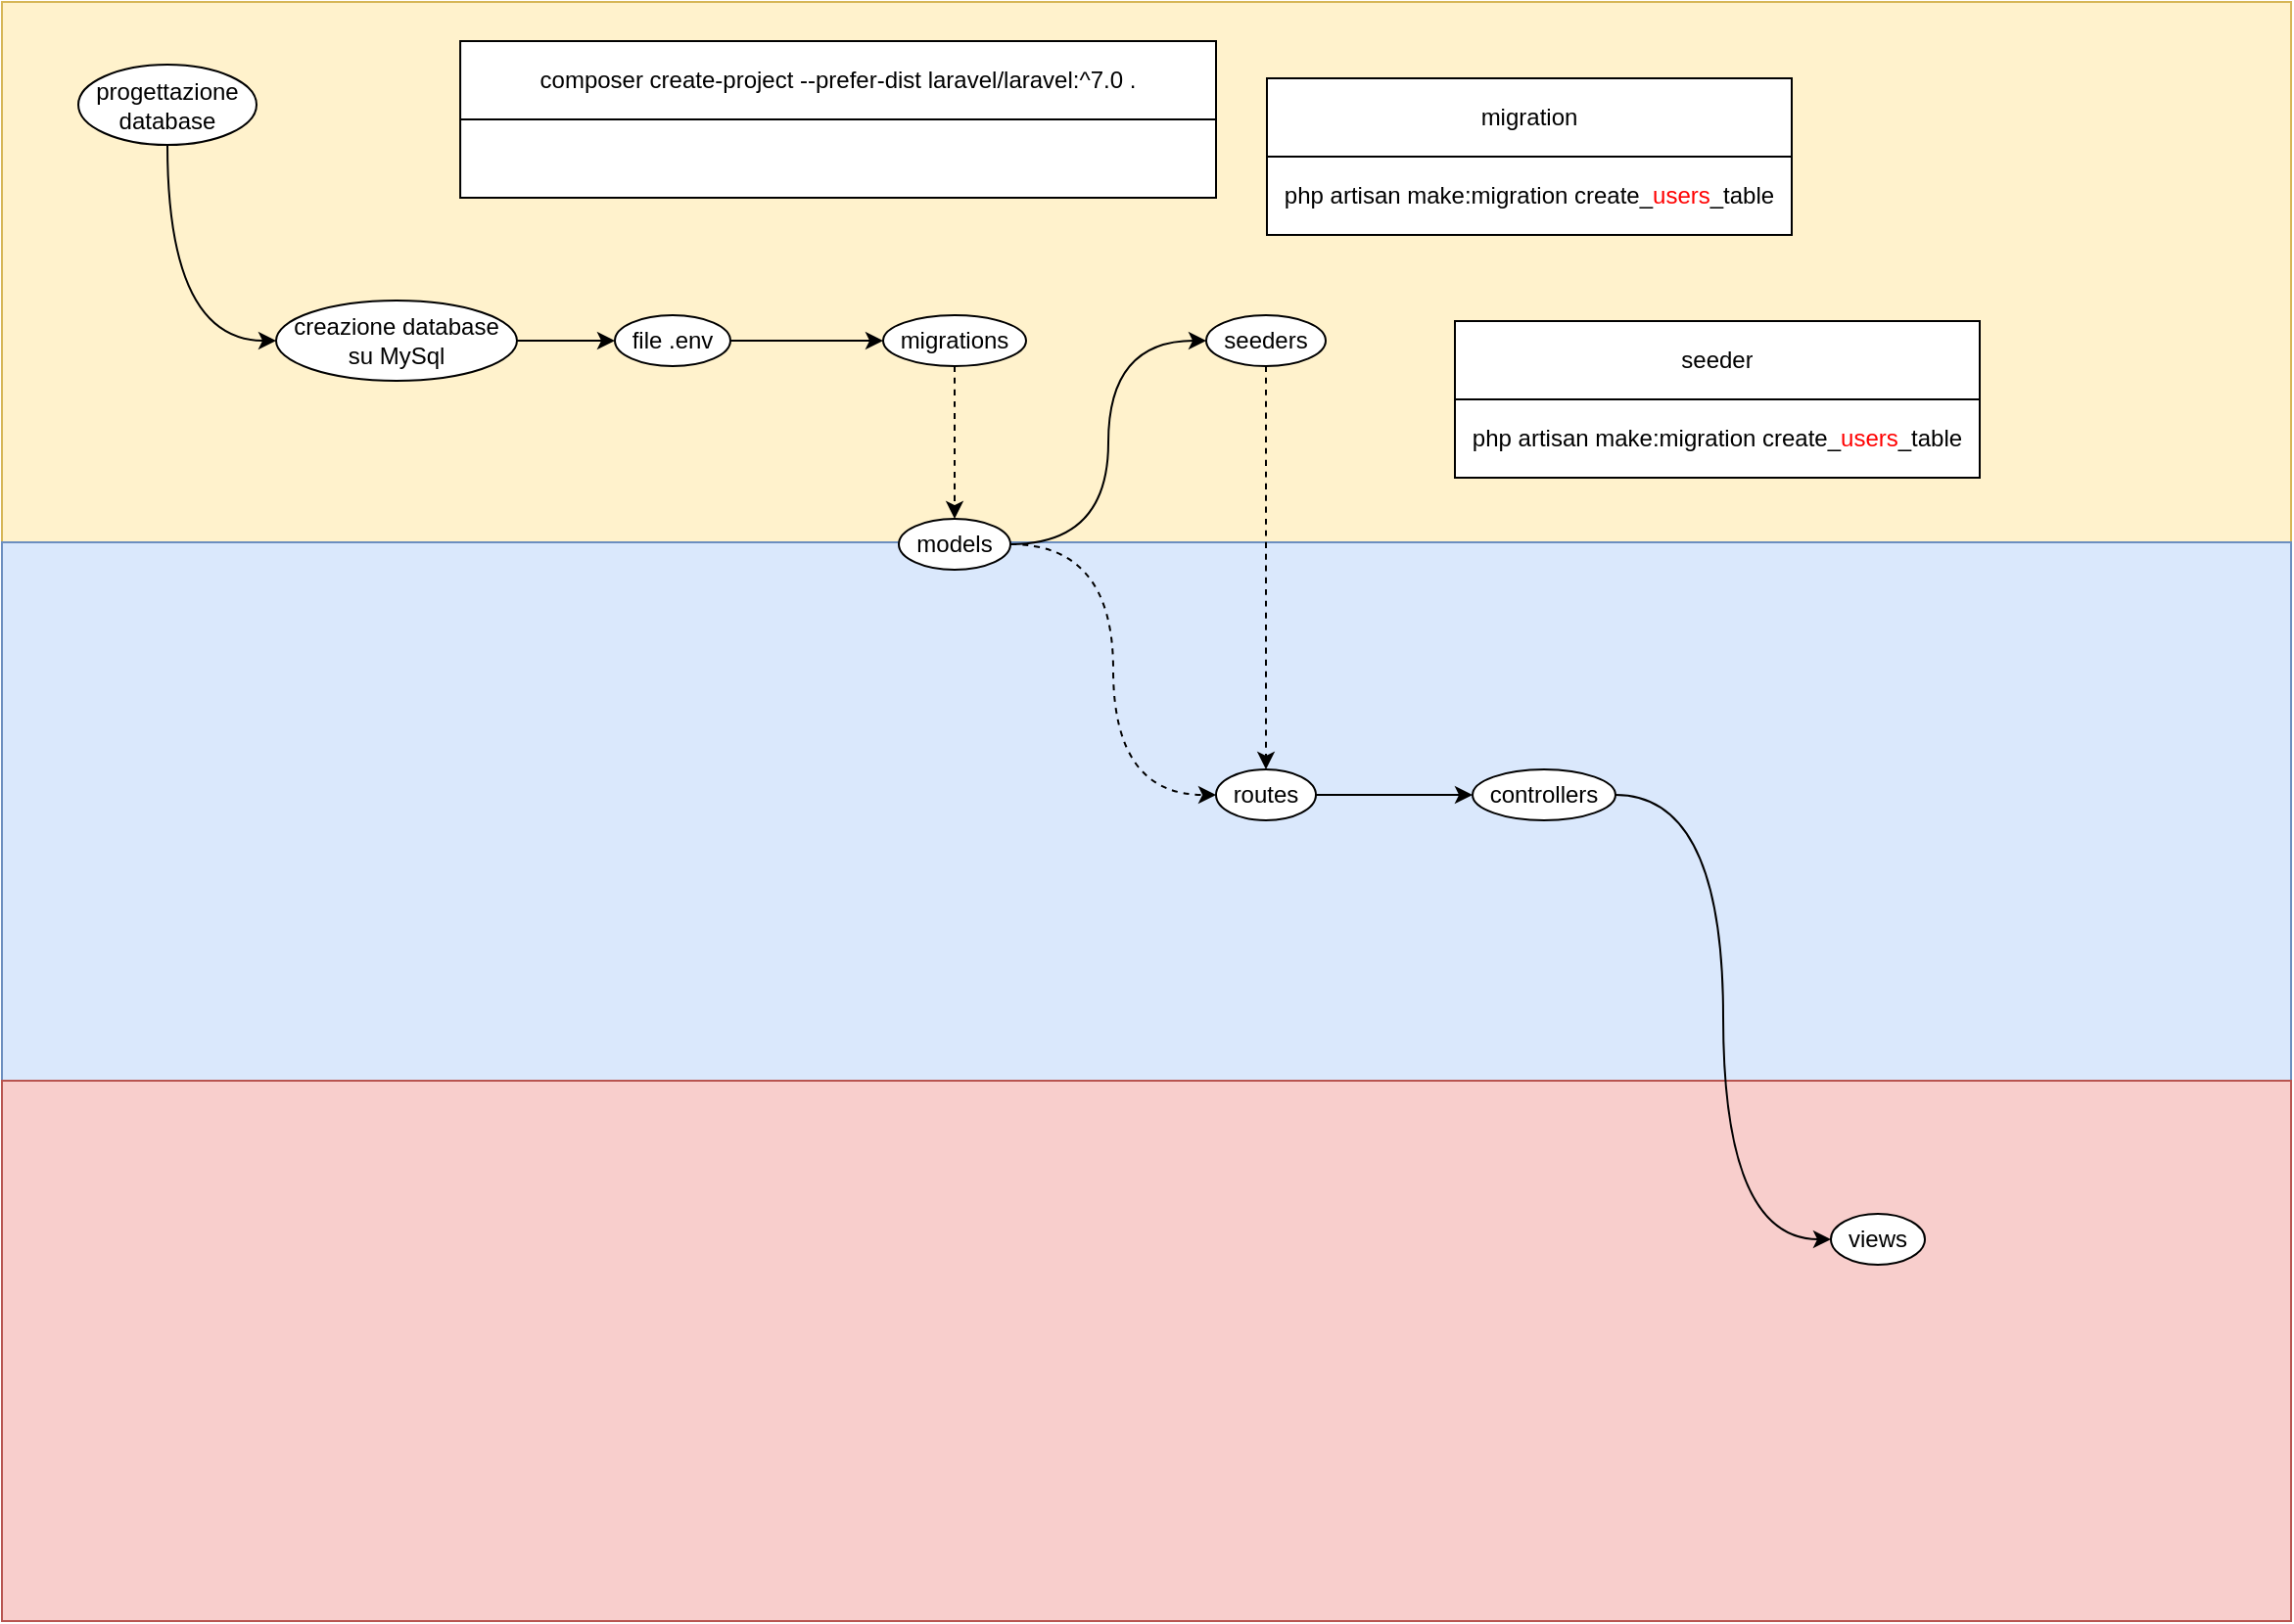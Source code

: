 <mxfile version="20.8.15" type="device" pages="2"><diagram id="ifpralBWpxjZjxv-x9wX" name="Page-1"><mxGraphModel dx="1235" dy="1046" grid="0" gridSize="10" guides="1" tooltips="1" connect="1" arrows="1" fold="1" page="0" pageScale="1" pageWidth="1169" pageHeight="827" math="0" shadow="0"><root><mxCell id="0"/><mxCell id="1" parent="0"/><mxCell id="YcGUIvn-N6IaMHy4riOb-3" value="" style="rounded=0;whiteSpace=wrap;html=1;glass=0;movable=0;resizable=0;rotatable=0;deletable=0;editable=0;connectable=0;" parent="1" vertex="1"><mxGeometry x="181" y="-289" width="1169" height="827" as="geometry"/></mxCell><mxCell id="YcGUIvn-N6IaMHy4riOb-5" value="" style="rounded=0;whiteSpace=wrap;html=1;fillColor=#fff2cc;strokeColor=#d6b656;movable=0;resizable=0;rotatable=0;deletable=0;editable=0;connectable=0;" parent="1" vertex="1"><mxGeometry x="181" y="-289" width="1169" height="276" as="geometry"/></mxCell><mxCell id="YcGUIvn-N6IaMHy4riOb-6" value="" style="rounded=0;whiteSpace=wrap;html=1;fillColor=#dae8fc;strokeColor=#6c8ebf;movable=0;resizable=0;rotatable=0;deletable=0;editable=0;connectable=0;" parent="1" vertex="1"><mxGeometry x="181" y="-13" width="1169" height="276" as="geometry"/></mxCell><mxCell id="YcGUIvn-N6IaMHy4riOb-7" value="" style="rounded=0;whiteSpace=wrap;html=1;fillColor=#f8cecc;strokeColor=#b85450;movable=0;resizable=0;rotatable=0;deletable=0;editable=0;connectable=0;" parent="1" vertex="1"><mxGeometry x="181" y="262" width="1169" height="276" as="geometry"/></mxCell><mxCell id="YcGUIvn-N6IaMHy4riOb-14" style="edgeStyle=orthogonalEdgeStyle;curved=1;rounded=0;orthogonalLoop=1;jettySize=auto;html=1;exitX=1;exitY=0.5;exitDx=0;exitDy=0;entryX=0;entryY=0.5;entryDx=0;entryDy=0;" parent="1" source="YcGUIvn-N6IaMHy4riOb-8" target="YcGUIvn-N6IaMHy4riOb-13" edge="1"><mxGeometry relative="1" as="geometry"/></mxCell><mxCell id="YcGUIvn-N6IaMHy4riOb-16" style="edgeStyle=orthogonalEdgeStyle;curved=1;rounded=0;orthogonalLoop=1;jettySize=auto;html=1;exitX=1;exitY=0.5;exitDx=0;exitDy=0;entryX=0;entryY=0.5;entryDx=0;entryDy=0;dashed=1;" parent="1" source="YcGUIvn-N6IaMHy4riOb-8" target="YcGUIvn-N6IaMHy4riOb-15" edge="1"><mxGeometry relative="1" as="geometry"/></mxCell><mxCell id="YcGUIvn-N6IaMHy4riOb-8" value="models" style="ellipse;whiteSpace=wrap;html=1;" parent="1" vertex="1"><mxGeometry x="639" y="-25" width="57" height="26" as="geometry"/></mxCell><mxCell id="YcGUIvn-N6IaMHy4riOb-11" value="" style="edgeStyle=orthogonalEdgeStyle;rounded=0;orthogonalLoop=1;jettySize=auto;html=1;curved=1;" parent="1" source="YcGUIvn-N6IaMHy4riOb-9" target="YcGUIvn-N6IaMHy4riOb-10" edge="1"><mxGeometry relative="1" as="geometry"/></mxCell><mxCell id="YcGUIvn-N6IaMHy4riOb-9" value="file .env" style="ellipse;whiteSpace=wrap;html=1;" parent="1" vertex="1"><mxGeometry x="494" y="-129" width="59" height="26" as="geometry"/></mxCell><mxCell id="YcGUIvn-N6IaMHy4riOb-25" value="" style="edgeStyle=orthogonalEdgeStyle;curved=1;rounded=0;orthogonalLoop=1;jettySize=auto;html=1;dashed=1;" parent="1" source="YcGUIvn-N6IaMHy4riOb-10" target="YcGUIvn-N6IaMHy4riOb-8" edge="1"><mxGeometry relative="1" as="geometry"/></mxCell><mxCell id="YcGUIvn-N6IaMHy4riOb-10" value="migrations" style="ellipse;whiteSpace=wrap;html=1;" parent="1" vertex="1"><mxGeometry x="631" y="-129" width="73" height="26" as="geometry"/></mxCell><mxCell id="YcGUIvn-N6IaMHy4riOb-26" style="edgeStyle=orthogonalEdgeStyle;curved=1;rounded=0;orthogonalLoop=1;jettySize=auto;html=1;exitX=0.5;exitY=1;exitDx=0;exitDy=0;entryX=0.5;entryY=0;entryDx=0;entryDy=0;dashed=1;" parent="1" source="YcGUIvn-N6IaMHy4riOb-13" target="YcGUIvn-N6IaMHy4riOb-15" edge="1"><mxGeometry relative="1" as="geometry"/></mxCell><mxCell id="YcGUIvn-N6IaMHy4riOb-13" value="seeders" style="ellipse;whiteSpace=wrap;html=1;" parent="1" vertex="1"><mxGeometry x="796" y="-129" width="61" height="26" as="geometry"/></mxCell><mxCell id="YcGUIvn-N6IaMHy4riOb-19" value="" style="edgeStyle=orthogonalEdgeStyle;curved=1;rounded=0;orthogonalLoop=1;jettySize=auto;html=1;" parent="1" source="YcGUIvn-N6IaMHy4riOb-15" target="YcGUIvn-N6IaMHy4riOb-17" edge="1"><mxGeometry relative="1" as="geometry"/></mxCell><mxCell id="YcGUIvn-N6IaMHy4riOb-15" value="routes" style="ellipse;whiteSpace=wrap;html=1;" parent="1" vertex="1"><mxGeometry x="801" y="103" width="51" height="26" as="geometry"/></mxCell><mxCell id="YcGUIvn-N6IaMHy4riOb-20" style="edgeStyle=orthogonalEdgeStyle;curved=1;rounded=0;orthogonalLoop=1;jettySize=auto;html=1;exitX=1;exitY=0.5;exitDx=0;exitDy=0;entryX=0;entryY=0.5;entryDx=0;entryDy=0;" parent="1" source="YcGUIvn-N6IaMHy4riOb-17" target="YcGUIvn-N6IaMHy4riOb-18" edge="1"><mxGeometry relative="1" as="geometry"/></mxCell><mxCell id="YcGUIvn-N6IaMHy4riOb-17" value="controllers" style="ellipse;whiteSpace=wrap;html=1;" parent="1" vertex="1"><mxGeometry x="932" y="103" width="73" height="26" as="geometry"/></mxCell><mxCell id="YcGUIvn-N6IaMHy4riOb-18" value="views" style="ellipse;whiteSpace=wrap;html=1;" parent="1" vertex="1"><mxGeometry x="1115" y="330" width="48" height="26" as="geometry"/></mxCell><mxCell id="YcGUIvn-N6IaMHy4riOb-23" value="" style="edgeStyle=orthogonalEdgeStyle;curved=1;rounded=0;orthogonalLoop=1;jettySize=auto;html=1;entryX=0;entryY=0.5;entryDx=0;entryDy=0;exitX=0.5;exitY=1;exitDx=0;exitDy=0;" parent="1" source="YcGUIvn-N6IaMHy4riOb-21" target="v0X8bQ7NaBC2pHahVsj4-1" edge="1"><mxGeometry relative="1" as="geometry"><mxPoint x="305" y="-116.25" as="targetPoint"/></mxGeometry></mxCell><mxCell id="YcGUIvn-N6IaMHy4riOb-21" value="progettazione&lt;br&gt;database" style="ellipse;whiteSpace=wrap;html=1;" parent="1" vertex="1"><mxGeometry x="220" y="-257" width="91" height="41" as="geometry"/></mxCell><mxCell id="YcGUIvn-N6IaMHy4riOb-24" value="" style="edgeStyle=orthogonalEdgeStyle;curved=1;rounded=0;orthogonalLoop=1;jettySize=auto;html=1;exitX=1;exitY=0.5;exitDx=0;exitDy=0;" parent="1" source="v0X8bQ7NaBC2pHahVsj4-1" target="YcGUIvn-N6IaMHy4riOb-9" edge="1"><mxGeometry relative="1" as="geometry"><mxPoint x="441.0" y="-116.25" as="sourcePoint"/></mxGeometry></mxCell><mxCell id="v0X8bQ7NaBC2pHahVsj4-1" value="creazione database&lt;br&gt;su MySql" style="ellipse;whiteSpace=wrap;html=1;" parent="1" vertex="1"><mxGeometry x="321" y="-136.5" width="123" height="41" as="geometry"/></mxCell><mxCell id="Z5ASCmuhNXXNA0PeMSA_-1" value="" style="shape=table;startSize=0;container=1;collapsible=0;childLayout=tableLayout;" vertex="1" parent="1"><mxGeometry x="415.05" y="-269" width="385.95" height="80" as="geometry"/></mxCell><mxCell id="Z5ASCmuhNXXNA0PeMSA_-2" value="" style="shape=tableRow;horizontal=0;startSize=0;swimlaneHead=0;swimlaneBody=0;strokeColor=inherit;top=0;left=0;bottom=0;right=0;collapsible=0;dropTarget=0;fillColor=none;points=[[0,0.5],[1,0.5]];portConstraint=eastwest;" vertex="1" parent="Z5ASCmuhNXXNA0PeMSA_-1"><mxGeometry width="385.95" height="40" as="geometry"/></mxCell><mxCell id="Z5ASCmuhNXXNA0PeMSA_-3" value="composer create-project --prefer-dist laravel/laravel:^7.0 ." style="shape=partialRectangle;html=1;whiteSpace=wrap;connectable=0;strokeColor=inherit;overflow=hidden;fillColor=none;top=0;left=0;bottom=0;right=0;pointerEvents=1;" vertex="1" parent="Z5ASCmuhNXXNA0PeMSA_-2"><mxGeometry width="386" height="40" as="geometry"><mxRectangle width="386" height="40" as="alternateBounds"/></mxGeometry></mxCell><mxCell id="Z5ASCmuhNXXNA0PeMSA_-4" value="" style="shape=tableRow;horizontal=0;startSize=0;swimlaneHead=0;swimlaneBody=0;strokeColor=inherit;top=0;left=0;bottom=0;right=0;collapsible=0;dropTarget=0;fillColor=none;points=[[0,0.5],[1,0.5]];portConstraint=eastwest;" vertex="1" parent="Z5ASCmuhNXXNA0PeMSA_-1"><mxGeometry y="40" width="385.95" height="40" as="geometry"/></mxCell><mxCell id="Z5ASCmuhNXXNA0PeMSA_-5" value="" style="shape=partialRectangle;html=1;whiteSpace=wrap;connectable=0;strokeColor=inherit;overflow=hidden;fillColor=none;top=0;left=0;bottom=0;right=0;pointerEvents=1;" vertex="1" parent="Z5ASCmuhNXXNA0PeMSA_-4"><mxGeometry width="386" height="40" as="geometry"><mxRectangle width="386" height="40" as="alternateBounds"/></mxGeometry></mxCell><mxCell id="Z5ASCmuhNXXNA0PeMSA_-6" value="" style="shape=table;startSize=0;container=1;collapsible=0;childLayout=tableLayout;" vertex="1" parent="1"><mxGeometry x="827" y="-250" width="268" height="80" as="geometry"/></mxCell><mxCell id="Z5ASCmuhNXXNA0PeMSA_-7" value="" style="shape=tableRow;horizontal=0;startSize=0;swimlaneHead=0;swimlaneBody=0;strokeColor=inherit;top=0;left=0;bottom=0;right=0;collapsible=0;dropTarget=0;fillColor=none;points=[[0,0.5],[1,0.5]];portConstraint=eastwest;" vertex="1" parent="Z5ASCmuhNXXNA0PeMSA_-6"><mxGeometry width="268" height="40" as="geometry"/></mxCell><mxCell id="Z5ASCmuhNXXNA0PeMSA_-8" value="migration" style="shape=partialRectangle;html=1;whiteSpace=wrap;connectable=0;strokeColor=inherit;overflow=hidden;fillColor=none;top=0;left=0;bottom=0;right=0;pointerEvents=1;" vertex="1" parent="Z5ASCmuhNXXNA0PeMSA_-7"><mxGeometry width="268" height="40" as="geometry"><mxRectangle width="268" height="40" as="alternateBounds"/></mxGeometry></mxCell><mxCell id="Z5ASCmuhNXXNA0PeMSA_-9" value="" style="shape=tableRow;horizontal=0;startSize=0;swimlaneHead=0;swimlaneBody=0;strokeColor=inherit;top=0;left=0;bottom=0;right=0;collapsible=0;dropTarget=0;fillColor=none;points=[[0,0.5],[1,0.5]];portConstraint=eastwest;" vertex="1" parent="Z5ASCmuhNXXNA0PeMSA_-6"><mxGeometry y="40" width="268" height="40" as="geometry"/></mxCell><mxCell id="Z5ASCmuhNXXNA0PeMSA_-10" value="php artisan make:migration create_&lt;font color=&quot;#ff0000&quot;&gt;users&lt;/font&gt;_table" style="shape=partialRectangle;html=1;whiteSpace=wrap;connectable=0;strokeColor=inherit;overflow=hidden;fillColor=none;top=0;left=0;bottom=0;right=0;pointerEvents=1;" vertex="1" parent="Z5ASCmuhNXXNA0PeMSA_-9"><mxGeometry width="268" height="40" as="geometry"><mxRectangle width="268" height="40" as="alternateBounds"/></mxGeometry></mxCell><mxCell id="Z5ASCmuhNXXNA0PeMSA_-11" value="" style="shape=table;startSize=0;container=1;collapsible=0;childLayout=tableLayout;" vertex="1" parent="1"><mxGeometry x="923" y="-126" width="268" height="80" as="geometry"/></mxCell><mxCell id="Z5ASCmuhNXXNA0PeMSA_-12" value="" style="shape=tableRow;horizontal=0;startSize=0;swimlaneHead=0;swimlaneBody=0;strokeColor=inherit;top=0;left=0;bottom=0;right=0;collapsible=0;dropTarget=0;fillColor=none;points=[[0,0.5],[1,0.5]];portConstraint=eastwest;" vertex="1" parent="Z5ASCmuhNXXNA0PeMSA_-11"><mxGeometry width="268" height="40" as="geometry"/></mxCell><mxCell id="Z5ASCmuhNXXNA0PeMSA_-13" value="seeder" style="shape=partialRectangle;html=1;whiteSpace=wrap;connectable=0;strokeColor=inherit;overflow=hidden;fillColor=none;top=0;left=0;bottom=0;right=0;pointerEvents=1;" vertex="1" parent="Z5ASCmuhNXXNA0PeMSA_-12"><mxGeometry width="268" height="40" as="geometry"><mxRectangle width="268" height="40" as="alternateBounds"/></mxGeometry></mxCell><mxCell id="Z5ASCmuhNXXNA0PeMSA_-14" value="" style="shape=tableRow;horizontal=0;startSize=0;swimlaneHead=0;swimlaneBody=0;strokeColor=inherit;top=0;left=0;bottom=0;right=0;collapsible=0;dropTarget=0;fillColor=none;points=[[0,0.5],[1,0.5]];portConstraint=eastwest;" vertex="1" parent="Z5ASCmuhNXXNA0PeMSA_-11"><mxGeometry y="40" width="268" height="40" as="geometry"/></mxCell><mxCell id="Z5ASCmuhNXXNA0PeMSA_-15" value="php artisan make:migration create_&lt;font color=&quot;#ff0000&quot;&gt;users&lt;/font&gt;_table" style="shape=partialRectangle;html=1;whiteSpace=wrap;connectable=0;strokeColor=inherit;overflow=hidden;fillColor=none;top=0;left=0;bottom=0;right=0;pointerEvents=1;" vertex="1" parent="Z5ASCmuhNXXNA0PeMSA_-14"><mxGeometry width="268" height="40" as="geometry"><mxRectangle width="268" height="40" as="alternateBounds"/></mxGeometry></mxCell></root></mxGraphModel></diagram><diagram name="Copy of Page-1" id="6Jqsqk0Dvw7YO3hmRcdF"><mxGraphModel dx="1500" dy="1184" grid="0" gridSize="10" guides="1" tooltips="1" connect="1" arrows="1" fold="1" page="0" pageScale="1" pageWidth="1169" pageHeight="827" math="0" shadow="0"><root><mxCell id="lRUevOJx7kMlAumsm8J1-0"/><mxCell id="lRUevOJx7kMlAumsm8J1-1" parent="lRUevOJx7kMlAumsm8J1-0"/><mxCell id="lRUevOJx7kMlAumsm8J1-2" value="" style="rounded=0;whiteSpace=wrap;html=1;glass=0;movable=0;resizable=0;rotatable=0;deletable=0;editable=0;connectable=0;" vertex="1" parent="lRUevOJx7kMlAumsm8J1-1"><mxGeometry x="181" y="-289" width="1169" height="827" as="geometry"/></mxCell><mxCell id="lRUevOJx7kMlAumsm8J1-3" value="" style="rounded=0;whiteSpace=wrap;html=1;fillColor=#fff2cc;strokeColor=#d6b656;movable=0;resizable=0;rotatable=0;deletable=0;editable=0;connectable=0;" vertex="1" parent="lRUevOJx7kMlAumsm8J1-1"><mxGeometry x="181" y="-289" width="1169" height="276" as="geometry"/></mxCell><mxCell id="lRUevOJx7kMlAumsm8J1-4" value="" style="rounded=0;whiteSpace=wrap;html=1;fillColor=#dae8fc;strokeColor=#6c8ebf;movable=0;resizable=0;rotatable=0;deletable=0;editable=0;connectable=0;" vertex="1" parent="lRUevOJx7kMlAumsm8J1-1"><mxGeometry x="181" y="-13" width="1169" height="276" as="geometry"/></mxCell><mxCell id="lRUevOJx7kMlAumsm8J1-5" value="" style="rounded=0;whiteSpace=wrap;html=1;fillColor=#f8cecc;strokeColor=#b85450;movable=0;resizable=0;rotatable=0;deletable=0;editable=0;connectable=0;" vertex="1" parent="lRUevOJx7kMlAumsm8J1-1"><mxGeometry x="181" y="262" width="1169" height="276" as="geometry"/></mxCell><mxCell id="lRUevOJx7kMlAumsm8J1-21" value="progettazione&lt;br&gt;database" style="ellipse;whiteSpace=wrap;html=1;" vertex="1" parent="lRUevOJx7kMlAumsm8J1-1"><mxGeometry x="220" y="-257" width="91" height="41" as="geometry"/></mxCell><mxCell id="lRUevOJx7kMlAumsm8J1-24" value="" style="shape=table;startSize=0;container=1;collapsible=0;childLayout=tableLayout;" vertex="1" parent="lRUevOJx7kMlAumsm8J1-1"><mxGeometry x="268" y="-192" width="150" height="87" as="geometry"/></mxCell><mxCell id="lRUevOJx7kMlAumsm8J1-25" value="" style="shape=tableRow;horizontal=0;startSize=0;swimlaneHead=0;swimlaneBody=0;strokeColor=inherit;top=0;left=0;bottom=0;right=0;collapsible=0;dropTarget=0;fillColor=none;points=[[0,0.5],[1,0.5]];portConstraint=eastwest;" vertex="1" parent="lRUevOJx7kMlAumsm8J1-24"><mxGeometry width="150" height="44" as="geometry"/></mxCell><mxCell id="lRUevOJx7kMlAumsm8J1-26" value="creazione database vuoto" style="shape=partialRectangle;html=1;whiteSpace=wrap;connectable=0;strokeColor=inherit;overflow=hidden;fillColor=none;top=0;left=0;bottom=0;right=0;pointerEvents=1;" vertex="1" parent="lRUevOJx7kMlAumsm8J1-25"><mxGeometry width="150" height="44" as="geometry"><mxRectangle width="150" height="44" as="alternateBounds"/></mxGeometry></mxCell><mxCell id="lRUevOJx7kMlAumsm8J1-27" value="" style="shape=tableRow;horizontal=0;startSize=0;swimlaneHead=0;swimlaneBody=0;strokeColor=inherit;top=0;left=0;bottom=0;right=0;collapsible=0;dropTarget=0;fillColor=none;points=[[0,0.5],[1,0.5]];portConstraint=eastwest;" vertex="1" parent="lRUevOJx7kMlAumsm8J1-24"><mxGeometry y="44" width="150" height="43" as="geometry"/></mxCell><mxCell id="lRUevOJx7kMlAumsm8J1-28" value="&amp;nbsp;da phpMyAdmin o da linea di comando" style="shape=partialRectangle;html=1;whiteSpace=wrap;connectable=0;strokeColor=inherit;overflow=hidden;fillColor=none;top=0;left=0;bottom=0;right=0;pointerEvents=1;" vertex="1" parent="lRUevOJx7kMlAumsm8J1-27"><mxGeometry width="150" height="43" as="geometry"><mxRectangle width="150" height="43" as="alternateBounds"/></mxGeometry></mxCell><mxCell id="lRUevOJx7kMlAumsm8J1-29" value="" style="shape=table;startSize=0;container=1;collapsible=0;childLayout=tableLayout;" vertex="1" parent="lRUevOJx7kMlAumsm8J1-1"><mxGeometry x="445" y="-192" width="150" height="87" as="geometry"/></mxCell><mxCell id="lRUevOJx7kMlAumsm8J1-30" value="" style="shape=tableRow;horizontal=0;startSize=0;swimlaneHead=0;swimlaneBody=0;strokeColor=inherit;top=0;left=0;bottom=0;right=0;collapsible=0;dropTarget=0;fillColor=none;points=[[0,0.5],[1,0.5]];portConstraint=eastwest;" vertex="1" parent="lRUevOJx7kMlAumsm8J1-29"><mxGeometry width="150" height="44" as="geometry"/></mxCell><mxCell id="lRUevOJx7kMlAumsm8J1-31" value="file .env" style="shape=partialRectangle;html=1;whiteSpace=wrap;connectable=0;strokeColor=inherit;overflow=hidden;fillColor=none;top=0;left=0;bottom=0;right=0;pointerEvents=1;" vertex="1" parent="lRUevOJx7kMlAumsm8J1-30"><mxGeometry width="150" height="44" as="geometry"><mxRectangle width="150" height="44" as="alternateBounds"/></mxGeometry></mxCell><mxCell id="lRUevOJx7kMlAumsm8J1-32" value="" style="shape=tableRow;horizontal=0;startSize=0;swimlaneHead=0;swimlaneBody=0;strokeColor=inherit;top=0;left=0;bottom=0;right=0;collapsible=0;dropTarget=0;fillColor=none;points=[[0,0.5],[1,0.5]];portConstraint=eastwest;" vertex="1" parent="lRUevOJx7kMlAumsm8J1-29"><mxGeometry y="44" width="150" height="43" as="geometry"/></mxCell><mxCell id="lRUevOJx7kMlAumsm8J1-33" value="&amp;nbsp;da phpMyAdmin o da linea di comando" style="shape=partialRectangle;html=1;whiteSpace=wrap;connectable=0;strokeColor=inherit;overflow=hidden;fillColor=none;top=0;left=0;bottom=0;right=0;pointerEvents=1;" vertex="1" parent="lRUevOJx7kMlAumsm8J1-32"><mxGeometry width="150" height="43" as="geometry"><mxRectangle width="150" height="43" as="alternateBounds"/></mxGeometry></mxCell><mxCell id="lRUevOJx7kMlAumsm8J1-34" value="" style="shape=table;startSize=0;container=1;collapsible=0;childLayout=tableLayout;" vertex="1" parent="lRUevOJx7kMlAumsm8J1-1"><mxGeometry x="624" y="-192" width="150" height="87" as="geometry"/></mxCell><mxCell id="lRUevOJx7kMlAumsm8J1-35" value="" style="shape=tableRow;horizontal=0;startSize=0;swimlaneHead=0;swimlaneBody=0;strokeColor=inherit;top=0;left=0;bottom=0;right=0;collapsible=0;dropTarget=0;fillColor=none;points=[[0,0.5],[1,0.5]];portConstraint=eastwest;" vertex="1" parent="lRUevOJx7kMlAumsm8J1-34"><mxGeometry width="150" height="44" as="geometry"/></mxCell><mxCell id="lRUevOJx7kMlAumsm8J1-36" value="migrations" style="shape=partialRectangle;html=1;whiteSpace=wrap;connectable=0;strokeColor=inherit;overflow=hidden;fillColor=none;top=0;left=0;bottom=0;right=0;pointerEvents=1;" vertex="1" parent="lRUevOJx7kMlAumsm8J1-35"><mxGeometry width="150" height="44" as="geometry"><mxRectangle width="150" height="44" as="alternateBounds"/></mxGeometry></mxCell><mxCell id="lRUevOJx7kMlAumsm8J1-37" value="" style="shape=tableRow;horizontal=0;startSize=0;swimlaneHead=0;swimlaneBody=0;strokeColor=inherit;top=0;left=0;bottom=0;right=0;collapsible=0;dropTarget=0;fillColor=none;points=[[0,0.5],[1,0.5]];portConstraint=eastwest;" vertex="1" parent="lRUevOJx7kMlAumsm8J1-34"><mxGeometry y="44" width="150" height="43" as="geometry"/></mxCell><mxCell id="lRUevOJx7kMlAumsm8J1-38" value="" style="shape=partialRectangle;html=1;whiteSpace=wrap;connectable=0;strokeColor=inherit;overflow=hidden;fillColor=none;top=0;left=0;bottom=0;right=0;pointerEvents=1;" vertex="1" parent="lRUevOJx7kMlAumsm8J1-37"><mxGeometry width="150" height="43" as="geometry"><mxRectangle width="150" height="43" as="alternateBounds"/></mxGeometry></mxCell><mxCell id="lRUevOJx7kMlAumsm8J1-39" value="" style="shape=table;startSize=0;container=1;collapsible=0;childLayout=tableLayout;" vertex="1" parent="lRUevOJx7kMlAumsm8J1-1"><mxGeometry x="881" y="-244" width="150" height="87" as="geometry"/></mxCell><mxCell id="lRUevOJx7kMlAumsm8J1-40" value="" style="shape=tableRow;horizontal=0;startSize=0;swimlaneHead=0;swimlaneBody=0;strokeColor=inherit;top=0;left=0;bottom=0;right=0;collapsible=0;dropTarget=0;fillColor=none;points=[[0,0.5],[1,0.5]];portConstraint=eastwest;" vertex="1" parent="lRUevOJx7kMlAumsm8J1-39"><mxGeometry width="150" height="44" as="geometry"/></mxCell><mxCell id="lRUevOJx7kMlAumsm8J1-41" value="seeders" style="shape=partialRectangle;html=1;whiteSpace=wrap;connectable=0;strokeColor=inherit;overflow=hidden;fillColor=none;top=0;left=0;bottom=0;right=0;pointerEvents=1;" vertex="1" parent="lRUevOJx7kMlAumsm8J1-40"><mxGeometry width="150" height="44" as="geometry"><mxRectangle width="150" height="44" as="alternateBounds"/></mxGeometry></mxCell><mxCell id="lRUevOJx7kMlAumsm8J1-42" value="" style="shape=tableRow;horizontal=0;startSize=0;swimlaneHead=0;swimlaneBody=0;strokeColor=inherit;top=0;left=0;bottom=0;right=0;collapsible=0;dropTarget=0;fillColor=none;points=[[0,0.5],[1,0.5]];portConstraint=eastwest;" vertex="1" parent="lRUevOJx7kMlAumsm8J1-39"><mxGeometry y="44" width="150" height="43" as="geometry"/></mxCell><mxCell id="lRUevOJx7kMlAumsm8J1-43" value="" style="shape=partialRectangle;html=1;whiteSpace=wrap;connectable=0;strokeColor=inherit;overflow=hidden;fillColor=none;top=0;left=0;bottom=0;right=0;pointerEvents=1;" vertex="1" parent="lRUevOJx7kMlAumsm8J1-42"><mxGeometry width="150" height="43" as="geometry"><mxRectangle width="150" height="43" as="alternateBounds"/></mxGeometry></mxCell><mxCell id="lRUevOJx7kMlAumsm8J1-44" value="" style="shape=table;startSize=0;container=1;collapsible=0;childLayout=tableLayout;" vertex="1" parent="lRUevOJx7kMlAumsm8J1-1"><mxGeometry x="888" y="-109" width="150" height="87" as="geometry"/></mxCell><mxCell id="lRUevOJx7kMlAumsm8J1-45" value="" style="shape=tableRow;horizontal=0;startSize=0;swimlaneHead=0;swimlaneBody=0;strokeColor=inherit;top=0;left=0;bottom=0;right=0;collapsible=0;dropTarget=0;fillColor=none;points=[[0,0.5],[1,0.5]];portConstraint=eastwest;" vertex="1" parent="lRUevOJx7kMlAumsm8J1-44"><mxGeometry width="150" height="44" as="geometry"/></mxCell><mxCell id="lRUevOJx7kMlAumsm8J1-46" value="routes" style="shape=partialRectangle;html=1;whiteSpace=wrap;connectable=0;strokeColor=inherit;overflow=hidden;fillColor=none;top=0;left=0;bottom=0;right=0;pointerEvents=1;" vertex="1" parent="lRUevOJx7kMlAumsm8J1-45"><mxGeometry width="150" height="44" as="geometry"><mxRectangle width="150" height="44" as="alternateBounds"/></mxGeometry></mxCell><mxCell id="lRUevOJx7kMlAumsm8J1-47" value="" style="shape=tableRow;horizontal=0;startSize=0;swimlaneHead=0;swimlaneBody=0;strokeColor=inherit;top=0;left=0;bottom=0;right=0;collapsible=0;dropTarget=0;fillColor=none;points=[[0,0.5],[1,0.5]];portConstraint=eastwest;" vertex="1" parent="lRUevOJx7kMlAumsm8J1-44"><mxGeometry y="44" width="150" height="43" as="geometry"/></mxCell><mxCell id="lRUevOJx7kMlAumsm8J1-48" value="" style="shape=partialRectangle;html=1;whiteSpace=wrap;connectable=0;strokeColor=inherit;overflow=hidden;fillColor=none;top=0;left=0;bottom=0;right=0;pointerEvents=1;" vertex="1" parent="lRUevOJx7kMlAumsm8J1-47"><mxGeometry width="150" height="43" as="geometry"><mxRectangle width="150" height="43" as="alternateBounds"/></mxGeometry></mxCell><mxCell id="lRUevOJx7kMlAumsm8J1-49" value="" style="shape=table;startSize=0;container=1;collapsible=0;childLayout=tableLayout;" vertex="1" parent="lRUevOJx7kMlAumsm8J1-1"><mxGeometry x="1124" y="-109" width="150" height="87" as="geometry"/></mxCell><mxCell id="lRUevOJx7kMlAumsm8J1-50" value="" style="shape=tableRow;horizontal=0;startSize=0;swimlaneHead=0;swimlaneBody=0;strokeColor=inherit;top=0;left=0;bottom=0;right=0;collapsible=0;dropTarget=0;fillColor=none;points=[[0,0.5],[1,0.5]];portConstraint=eastwest;" vertex="1" parent="lRUevOJx7kMlAumsm8J1-49"><mxGeometry width="150" height="44" as="geometry"/></mxCell><mxCell id="lRUevOJx7kMlAumsm8J1-51" value="controllers" style="shape=partialRectangle;html=1;whiteSpace=wrap;connectable=0;strokeColor=inherit;overflow=hidden;fillColor=none;top=0;left=0;bottom=0;right=0;pointerEvents=1;" vertex="1" parent="lRUevOJx7kMlAumsm8J1-50"><mxGeometry width="150" height="44" as="geometry"><mxRectangle width="150" height="44" as="alternateBounds"/></mxGeometry></mxCell><mxCell id="lRUevOJx7kMlAumsm8J1-52" value="" style="shape=tableRow;horizontal=0;startSize=0;swimlaneHead=0;swimlaneBody=0;strokeColor=inherit;top=0;left=0;bottom=0;right=0;collapsible=0;dropTarget=0;fillColor=none;points=[[0,0.5],[1,0.5]];portConstraint=eastwest;" vertex="1" parent="lRUevOJx7kMlAumsm8J1-49"><mxGeometry y="44" width="150" height="43" as="geometry"/></mxCell><mxCell id="lRUevOJx7kMlAumsm8J1-53" value="" style="shape=partialRectangle;html=1;whiteSpace=wrap;connectable=0;strokeColor=inherit;overflow=hidden;fillColor=none;top=0;left=0;bottom=0;right=0;pointerEvents=1;" vertex="1" parent="lRUevOJx7kMlAumsm8J1-52"><mxGeometry width="150" height="43" as="geometry"><mxRectangle width="150" height="43" as="alternateBounds"/></mxGeometry></mxCell><mxCell id="lRUevOJx7kMlAumsm8J1-54" style="edgeStyle=orthogonalEdgeStyle;rounded=0;orthogonalLoop=1;jettySize=auto;html=1;exitX=1;exitY=0.5;exitDx=0;exitDy=0;entryX=0;entryY=0.25;entryDx=0;entryDy=0;" edge="1" parent="lRUevOJx7kMlAumsm8J1-1" source="lRUevOJx7kMlAumsm8J1-25" target="lRUevOJx7kMlAumsm8J1-29"><mxGeometry relative="1" as="geometry"/></mxCell><mxCell id="lRUevOJx7kMlAumsm8J1-55" style="edgeStyle=orthogonalEdgeStyle;rounded=0;orthogonalLoop=1;jettySize=auto;html=1;exitX=1;exitY=0.5;exitDx=0;exitDy=0;entryX=0;entryY=0.25;entryDx=0;entryDy=0;" edge="1" parent="lRUevOJx7kMlAumsm8J1-1" source="lRUevOJx7kMlAumsm8J1-30" target="lRUevOJx7kMlAumsm8J1-34"><mxGeometry relative="1" as="geometry"/></mxCell><mxCell id="AUQ6cp2_DmbiP4lUM70N-0" value="" style="shape=table;startSize=0;container=1;collapsible=0;childLayout=tableLayout;" vertex="1" parent="lRUevOJx7kMlAumsm8J1-1"><mxGeometry x="624" y="-57" width="150" height="87" as="geometry"/></mxCell><mxCell id="AUQ6cp2_DmbiP4lUM70N-1" value="" style="shape=tableRow;horizontal=0;startSize=0;swimlaneHead=0;swimlaneBody=0;strokeColor=inherit;top=0;left=0;bottom=0;right=0;collapsible=0;dropTarget=0;fillColor=none;points=[[0,0.5],[1,0.5]];portConstraint=eastwest;" vertex="1" parent="AUQ6cp2_DmbiP4lUM70N-0"><mxGeometry width="150" height="44" as="geometry"/></mxCell><mxCell id="AUQ6cp2_DmbiP4lUM70N-2" value="models" style="shape=partialRectangle;html=1;whiteSpace=wrap;connectable=0;strokeColor=inherit;overflow=hidden;fillColor=none;top=0;left=0;bottom=0;right=0;pointerEvents=1;" vertex="1" parent="AUQ6cp2_DmbiP4lUM70N-1"><mxGeometry width="150" height="44" as="geometry"><mxRectangle width="150" height="44" as="alternateBounds"/></mxGeometry></mxCell><mxCell id="AUQ6cp2_DmbiP4lUM70N-3" value="" style="shape=tableRow;horizontal=0;startSize=0;swimlaneHead=0;swimlaneBody=0;strokeColor=inherit;top=0;left=0;bottom=0;right=0;collapsible=0;dropTarget=0;fillColor=none;points=[[0,0.5],[1,0.5]];portConstraint=eastwest;" vertex="1" parent="AUQ6cp2_DmbiP4lUM70N-0"><mxGeometry y="44" width="150" height="43" as="geometry"/></mxCell><mxCell id="AUQ6cp2_DmbiP4lUM70N-4" value="" style="shape=partialRectangle;html=1;whiteSpace=wrap;connectable=0;strokeColor=inherit;overflow=hidden;fillColor=none;top=0;left=0;bottom=0;right=0;pointerEvents=1;" vertex="1" parent="AUQ6cp2_DmbiP4lUM70N-3"><mxGeometry width="150" height="43" as="geometry"><mxRectangle width="150" height="43" as="alternateBounds"/></mxGeometry></mxCell></root></mxGraphModel></diagram></mxfile>